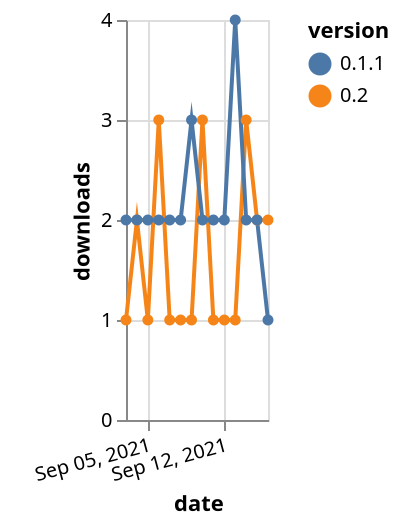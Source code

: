 {"$schema": "https://vega.github.io/schema/vega-lite/v5.json", "description": "A simple bar chart with embedded data.", "data": {"values": [{"date": "2021-09-03", "total": 494, "delta": 1, "version": "0.2"}, {"date": "2021-09-04", "total": 496, "delta": 2, "version": "0.2"}, {"date": "2021-09-05", "total": 497, "delta": 1, "version": "0.2"}, {"date": "2021-09-06", "total": 500, "delta": 3, "version": "0.2"}, {"date": "2021-09-07", "total": 501, "delta": 1, "version": "0.2"}, {"date": "2021-09-08", "total": 502, "delta": 1, "version": "0.2"}, {"date": "2021-09-09", "total": 503, "delta": 1, "version": "0.2"}, {"date": "2021-09-10", "total": 506, "delta": 3, "version": "0.2"}, {"date": "2021-09-11", "total": 507, "delta": 1, "version": "0.2"}, {"date": "2021-09-12", "total": 508, "delta": 1, "version": "0.2"}, {"date": "2021-09-13", "total": 509, "delta": 1, "version": "0.2"}, {"date": "2021-09-14", "total": 512, "delta": 3, "version": "0.2"}, {"date": "2021-09-15", "total": 514, "delta": 2, "version": "0.2"}, {"date": "2021-09-16", "total": 516, "delta": 2, "version": "0.2"}, {"date": "2021-09-03", "total": 3439, "delta": 2, "version": "0.1.1"}, {"date": "2021-09-04", "total": 3441, "delta": 2, "version": "0.1.1"}, {"date": "2021-09-05", "total": 3443, "delta": 2, "version": "0.1.1"}, {"date": "2021-09-06", "total": 3445, "delta": 2, "version": "0.1.1"}, {"date": "2021-09-07", "total": 3447, "delta": 2, "version": "0.1.1"}, {"date": "2021-09-08", "total": 3449, "delta": 2, "version": "0.1.1"}, {"date": "2021-09-09", "total": 3452, "delta": 3, "version": "0.1.1"}, {"date": "2021-09-10", "total": 3454, "delta": 2, "version": "0.1.1"}, {"date": "2021-09-11", "total": 3456, "delta": 2, "version": "0.1.1"}, {"date": "2021-09-12", "total": 3458, "delta": 2, "version": "0.1.1"}, {"date": "2021-09-13", "total": 3462, "delta": 4, "version": "0.1.1"}, {"date": "2021-09-14", "total": 3464, "delta": 2, "version": "0.1.1"}, {"date": "2021-09-15", "total": 3466, "delta": 2, "version": "0.1.1"}, {"date": "2021-09-16", "total": 3467, "delta": 1, "version": "0.1.1"}]}, "width": "container", "mark": {"type": "line", "point": {"filled": true}}, "encoding": {"x": {"field": "date", "type": "temporal", "timeUnit": "yearmonthdate", "title": "date", "axis": {"labelAngle": -15}}, "y": {"field": "delta", "type": "quantitative", "title": "downloads"}, "color": {"field": "version", "type": "nominal"}, "tooltip": {"field": "delta"}}}